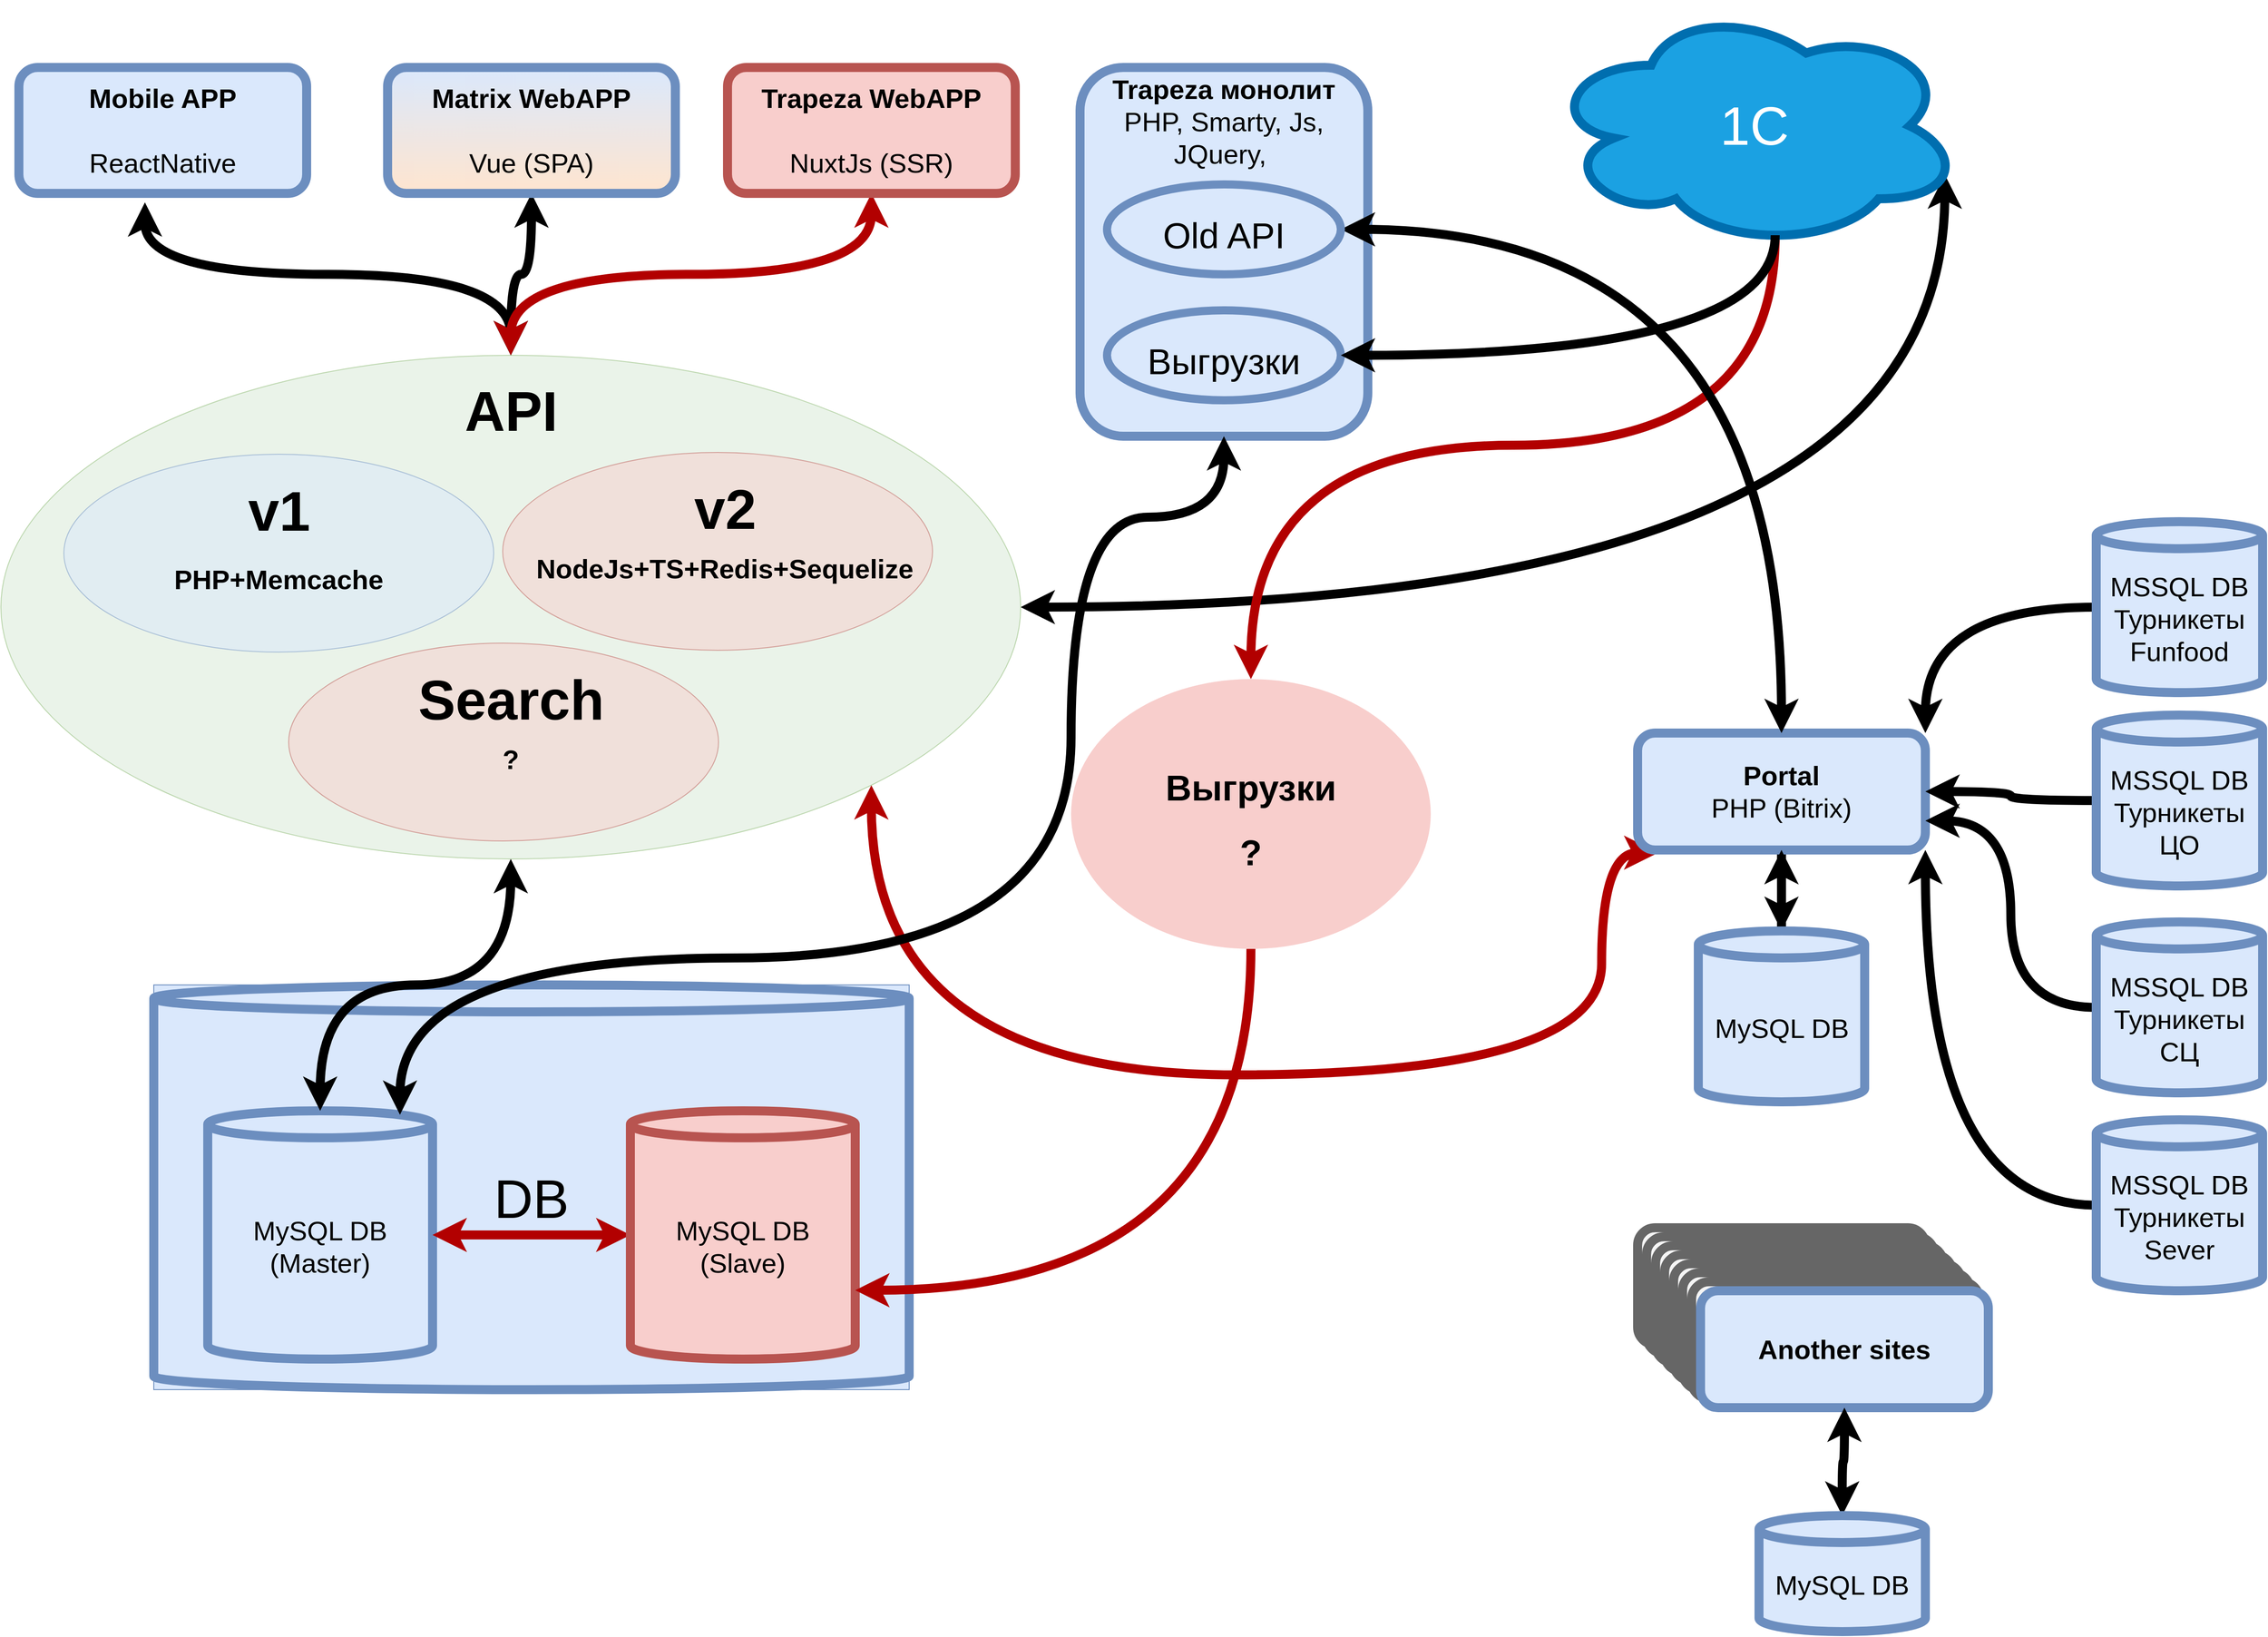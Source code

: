 <mxfile version="20.8.3" type="github">
  <diagram name="Page-1" id="5987fedf-629e-85c4-6858-42fee31821dd">
    <mxGraphModel dx="3000" dy="1640" grid="1" gridSize="10" guides="1" tooltips="1" connect="1" arrows="1" fold="1" page="1" pageScale="1.5" pageWidth="1169" pageHeight="826" background="none" math="0" shadow="0">
      <root>
        <mxCell id="0" style=";html=1;" />
        <mxCell id="1" style=";html=1;" parent="0" />
        <mxCell id="N-NY0FsHpWJ1mGwXRo1y-76" style="edgeStyle=orthogonalEdgeStyle;curved=1;rounded=0;orthogonalLoop=1;jettySize=auto;html=1;exitX=0.5;exitY=0;exitDx=0;exitDy=0;entryX=0.438;entryY=1.071;entryDx=0;entryDy=0;entryPerimeter=0;strokeWidth=10;fontSize=40;startArrow=classic;startFill=1;" edge="1" parent="1" source="N-NY0FsHpWJ1mGwXRo1y-15" target="N-NY0FsHpWJ1mGwXRo1y-22">
          <mxGeometry relative="1" as="geometry" />
        </mxCell>
        <mxCell id="N-NY0FsHpWJ1mGwXRo1y-83" style="edgeStyle=orthogonalEdgeStyle;curved=1;rounded=0;orthogonalLoop=1;jettySize=auto;html=1;exitX=1;exitY=0.5;exitDx=0;exitDy=0;entryX=0.96;entryY=0.7;entryDx=0;entryDy=0;entryPerimeter=0;strokeWidth=10;fontSize=40;startArrow=classic;startFill=1;" edge="1" parent="1" source="N-NY0FsHpWJ1mGwXRo1y-15" target="N-NY0FsHpWJ1mGwXRo1y-28">
          <mxGeometry relative="1" as="geometry" />
        </mxCell>
        <mxCell id="N-NY0FsHpWJ1mGwXRo1y-84" style="edgeStyle=orthogonalEdgeStyle;curved=1;rounded=0;orthogonalLoop=1;jettySize=auto;html=1;exitX=1;exitY=1;exitDx=0;exitDy=0;strokeWidth=10;fontSize=40;startArrow=classic;startFill=1;entryX=0.072;entryY=1.023;entryDx=0;entryDy=0;entryPerimeter=0;fillColor=#e51400;strokeColor=#B20000;" edge="1" parent="1" source="N-NY0FsHpWJ1mGwXRo1y-15" target="N-NY0FsHpWJ1mGwXRo1y-48">
          <mxGeometry relative="1" as="geometry">
            <Array as="points">
              <mxPoint x="1117" y="1230" />
              <mxPoint x="1930" y="1230" />
              <mxPoint x="1930" y="983" />
            </Array>
          </mxGeometry>
        </mxCell>
        <mxCell id="N-NY0FsHpWJ1mGwXRo1y-15" value="" style="ellipse;whiteSpace=wrap;html=1;rounded=0;shadow=0;strokeWidth=1;fillColor=#d5e8d4;fontSize=24;align=right;strokeColor=#82b366;opacity=50;" vertex="1" parent="1">
          <mxGeometry x="150" y="430" width="1134" height="560" as="geometry" />
        </mxCell>
        <mxCell id="2a5a01dd2e413fbf-1" value="" style="ellipse;whiteSpace=wrap;html=1;rounded=0;shadow=0;strokeWidth=1;fillColor=#f8cecc;fontSize=24;align=right;strokeColor=#b85450;opacity=50;" parent="1" vertex="1">
          <mxGeometry x="708" y="538" width="478" height="220" as="geometry" />
        </mxCell>
        <mxCell id="N-NY0FsHpWJ1mGwXRo1y-7" value="&lt;font style=&quot;font-size: 30px;&quot;&gt;&lt;b style=&quot;&quot;&gt;NodeJs+TS+Redis+&lt;/b&gt;&lt;b&gt;Sequelize&lt;/b&gt;&lt;/font&gt;" style="text;html=1;strokeColor=none;fillColor=none;align=center;verticalAlign=middle;whiteSpace=wrap;rounded=0;shadow=0;fontSize=62;" vertex="1" parent="1">
          <mxGeometry x="915.25" y="642" width="80" height="30" as="geometry" />
        </mxCell>
        <mxCell id="N-NY0FsHpWJ1mGwXRo1y-11" value="" style="ellipse;whiteSpace=wrap;html=1;rounded=0;shadow=0;strokeWidth=1;fillColor=#dae8fc;fontSize=24;align=right;strokeColor=#6c8ebf;opacity=50;" vertex="1" parent="1">
          <mxGeometry x="220" y="540" width="478" height="220" as="geometry" />
        </mxCell>
        <mxCell id="N-NY0FsHpWJ1mGwXRo1y-12" value="&lt;span style=&quot;font-size: 62px;&quot;&gt;&lt;b&gt;v1&lt;/b&gt;&lt;br style=&quot;font-size: 62px;&quot;&gt;&lt;/span&gt;" style="text;html=1;strokeColor=none;fillColor=none;align=center;verticalAlign=middle;whiteSpace=wrap;rounded=0;shadow=0;fontSize=62;" vertex="1" parent="1">
          <mxGeometry x="402.75" y="579" width="112.5" height="49" as="geometry" />
        </mxCell>
        <mxCell id="N-NY0FsHpWJ1mGwXRo1y-13" value="&lt;span style=&quot;font-size: 30px;&quot;&gt;&lt;b&gt;PHP+Memcache&lt;/b&gt;&lt;/span&gt;" style="text;html=1;strokeColor=none;fillColor=none;align=center;verticalAlign=middle;whiteSpace=wrap;rounded=0;shadow=0;fontSize=62;" vertex="1" parent="1">
          <mxGeometry x="234" y="648" width="450" height="42" as="geometry" />
        </mxCell>
        <mxCell id="N-NY0FsHpWJ1mGwXRo1y-16" value="&lt;span style=&quot;font-size: 62px;&quot;&gt;&lt;b&gt;API&lt;/b&gt;&lt;/span&gt;&lt;span style=&quot;font-size: 62px;&quot;&gt;&lt;br style=&quot;font-size: 62px;&quot;&gt;&lt;/span&gt;" style="text;html=1;strokeColor=none;fillColor=none;align=center;verticalAlign=middle;whiteSpace=wrap;rounded=0;shadow=0;fontSize=62;" vertex="1" parent="1">
          <mxGeometry x="623.75" y="460" width="186.5" height="66" as="geometry" />
        </mxCell>
        <mxCell id="N-NY0FsHpWJ1mGwXRo1y-17" value="&lt;span style=&quot;font-size: 62px;&quot;&gt;&lt;b&gt;v2&lt;/b&gt;&lt;br style=&quot;font-size: 62px;&quot;&gt;&lt;/span&gt;" style="text;html=1;strokeColor=none;fillColor=none;align=center;verticalAlign=middle;whiteSpace=wrap;rounded=0;shadow=0;fontSize=62;" vertex="1" parent="1">
          <mxGeometry x="911" y="567" width="88.5" height="69" as="geometry" />
        </mxCell>
        <mxCell id="N-NY0FsHpWJ1mGwXRo1y-18" style="edgeStyle=orthogonalEdgeStyle;rounded=0;orthogonalLoop=1;jettySize=auto;html=1;exitX=0.5;exitY=1;exitDx=0;exitDy=0;fontSize=30;" edge="1" parent="1" source="2a5a01dd2e413fbf-1" target="2a5a01dd2e413fbf-1">
          <mxGeometry relative="1" as="geometry" />
        </mxCell>
        <mxCell id="N-NY0FsHpWJ1mGwXRo1y-19" value="" style="ellipse;whiteSpace=wrap;html=1;rounded=0;shadow=0;strokeWidth=1;fillColor=#f8cecc;fontSize=24;align=right;strokeColor=#b85450;opacity=50;" vertex="1" parent="1">
          <mxGeometry x="470" y="750" width="478" height="220" as="geometry" />
        </mxCell>
        <mxCell id="N-NY0FsHpWJ1mGwXRo1y-20" value="&lt;span style=&quot;font-size: 30px;&quot;&gt;&lt;b&gt;?&lt;/b&gt;&lt;/span&gt;" style="text;html=1;strokeColor=none;fillColor=none;align=center;verticalAlign=middle;whiteSpace=wrap;rounded=0;shadow=0;fontSize=62;" vertex="1" parent="1">
          <mxGeometry x="677.25" y="854" width="80" height="30" as="geometry" />
        </mxCell>
        <mxCell id="N-NY0FsHpWJ1mGwXRo1y-21" value="&lt;span style=&quot;font-size: 62px;&quot;&gt;&lt;b&gt;Search&lt;/b&gt;&lt;br style=&quot;font-size: 62px;&quot;&gt;&lt;/span&gt;" style="text;html=1;strokeColor=none;fillColor=none;align=center;verticalAlign=middle;whiteSpace=wrap;rounded=0;shadow=0;fontSize=62;" vertex="1" parent="1">
          <mxGeometry x="673" y="779" width="88.5" height="69" as="geometry" />
        </mxCell>
        <mxCell id="N-NY0FsHpWJ1mGwXRo1y-22" value="&lt;b&gt;Mobile APP&lt;/b&gt;&lt;br&gt;&lt;br&gt;ReactNative" style="rounded=1;whiteSpace=wrap;html=1;fontSize=30;fillColor=#dae8fc;strokeColor=#6c8ebf;strokeWidth=10;" vertex="1" parent="1">
          <mxGeometry x="170" y="110" width="320" height="140" as="geometry" />
        </mxCell>
        <mxCell id="N-NY0FsHpWJ1mGwXRo1y-77" style="edgeStyle=orthogonalEdgeStyle;curved=1;rounded=0;orthogonalLoop=1;jettySize=auto;html=1;strokeWidth=10;fontSize=40;startArrow=classic;startFill=1;" edge="1" parent="1" source="N-NY0FsHpWJ1mGwXRo1y-23" target="N-NY0FsHpWJ1mGwXRo1y-15">
          <mxGeometry relative="1" as="geometry" />
        </mxCell>
        <mxCell id="N-NY0FsHpWJ1mGwXRo1y-23" value="&lt;b&gt;Matrix WebAPP&lt;br&gt;&lt;/b&gt;&lt;br&gt;Vue (SPA)" style="rounded=1;whiteSpace=wrap;html=1;fontSize=30;fillColor=#dae8fc;strokeColor=#6c8ebf;strokeWidth=10;gradientColor=#FFE5CF;" vertex="1" parent="1">
          <mxGeometry x="580" y="110" width="320" height="140" as="geometry" />
        </mxCell>
        <mxCell id="N-NY0FsHpWJ1mGwXRo1y-78" style="edgeStyle=orthogonalEdgeStyle;curved=1;rounded=0;orthogonalLoop=1;jettySize=auto;html=1;strokeWidth=10;fontSize=40;startArrow=classic;startFill=1;fillColor=#e51400;strokeColor=#B20000;" edge="1" parent="1" source="N-NY0FsHpWJ1mGwXRo1y-25" target="N-NY0FsHpWJ1mGwXRo1y-15">
          <mxGeometry relative="1" as="geometry" />
        </mxCell>
        <mxCell id="N-NY0FsHpWJ1mGwXRo1y-25" value="&lt;b&gt;Trapeza WebAPP&lt;br&gt;&lt;/b&gt;&lt;br&gt;NuxtJs (SSR)" style="rounded=1;whiteSpace=wrap;html=1;fontSize=30;fillColor=#f8cecc;strokeColor=#b85450;strokeWidth=10;" vertex="1" parent="1">
          <mxGeometry x="958" y="110" width="320" height="140" as="geometry" />
        </mxCell>
        <mxCell id="N-NY0FsHpWJ1mGwXRo1y-74" style="edgeStyle=orthogonalEdgeStyle;curved=1;rounded=0;orthogonalLoop=1;jettySize=auto;html=1;exitX=0.55;exitY=0.95;exitDx=0;exitDy=0;exitPerimeter=0;entryX=0.5;entryY=0;entryDx=0;entryDy=0;strokeWidth=10;fontSize=40;fillColor=#e51400;strokeColor=#B20000;" edge="1" parent="1" source="N-NY0FsHpWJ1mGwXRo1y-28" target="N-NY0FsHpWJ1mGwXRo1y-72">
          <mxGeometry relative="1" as="geometry">
            <Array as="points">
              <mxPoint x="2123" y="530" />
              <mxPoint x="1540" y="530" />
            </Array>
          </mxGeometry>
        </mxCell>
        <mxCell id="N-NY0FsHpWJ1mGwXRo1y-28" value="&lt;font style=&quot;font-size: 60px;&quot;&gt;1C&lt;/font&gt;" style="ellipse;shape=cloud;whiteSpace=wrap;html=1;strokeWidth=10;fontSize=30;fillColor=#1ba1e2;fontColor=#ffffff;strokeColor=#006EAF;" vertex="1" parent="1">
          <mxGeometry x="1870" y="40" width="460" height="270" as="geometry" />
        </mxCell>
        <mxCell id="N-NY0FsHpWJ1mGwXRo1y-30" value="&lt;b&gt;Trapeza монолит&lt;br&gt;&lt;/b&gt;PHP, Smarty, Js, JQuery,&amp;nbsp;" style="rounded=1;whiteSpace=wrap;html=1;fontSize=30;fillColor=#dae8fc;strokeColor=#6c8ebf;strokeWidth=10;verticalAlign=top;" vertex="1" parent="1">
          <mxGeometry x="1350" y="110" width="320" height="410" as="geometry" />
        </mxCell>
        <mxCell id="N-NY0FsHpWJ1mGwXRo1y-32" style="edgeStyle=orthogonalEdgeStyle;rounded=0;orthogonalLoop=1;jettySize=auto;html=1;exitX=0.5;exitY=1;exitDx=0;exitDy=0;strokeWidth=10;fontSize=60;" edge="1" parent="1" source="N-NY0FsHpWJ1mGwXRo1y-30" target="N-NY0FsHpWJ1mGwXRo1y-30">
          <mxGeometry relative="1" as="geometry" />
        </mxCell>
        <mxCell id="N-NY0FsHpWJ1mGwXRo1y-47" value="" style="group;fillColor=#dae8fc;strokeColor=#6c8ebf;" vertex="1" connectable="0" parent="1">
          <mxGeometry x="320" y="1130" width="840" height="450" as="geometry" />
        </mxCell>
        <mxCell id="N-NY0FsHpWJ1mGwXRo1y-43" value="DB" style="shape=cylinder3;whiteSpace=wrap;html=1;boundedLbl=1;backgroundOutline=1;size=15;strokeWidth=10;fontSize=60;fillColor=#dae8fc;strokeColor=#6c8ebf;" vertex="1" parent="N-NY0FsHpWJ1mGwXRo1y-47">
          <mxGeometry width="840" height="450" as="geometry" />
        </mxCell>
        <mxCell id="N-NY0FsHpWJ1mGwXRo1y-26" value="MySQL DB (Master)" style="shape=cylinder3;whiteSpace=wrap;html=1;boundedLbl=1;backgroundOutline=1;size=15;strokeWidth=10;fontSize=30;fillColor=#dae8fc;strokeColor=#6c8ebf;" vertex="1" parent="N-NY0FsHpWJ1mGwXRo1y-47">
          <mxGeometry x="60" y="140" width="250" height="276" as="geometry" />
        </mxCell>
        <mxCell id="N-NY0FsHpWJ1mGwXRo1y-29" style="edgeStyle=orthogonalEdgeStyle;rounded=0;orthogonalLoop=1;jettySize=auto;html=1;exitX=0;exitY=0.5;exitDx=0;exitDy=0;exitPerimeter=0;entryX=1;entryY=0.5;entryDx=0;entryDy=0;entryPerimeter=0;fontSize=60;strokeWidth=10;fillColor=#e51400;strokeColor=#B20000;startArrow=classic;startFill=1;" edge="1" parent="N-NY0FsHpWJ1mGwXRo1y-47" source="N-NY0FsHpWJ1mGwXRo1y-27" target="N-NY0FsHpWJ1mGwXRo1y-26">
          <mxGeometry relative="1" as="geometry" />
        </mxCell>
        <mxCell id="N-NY0FsHpWJ1mGwXRo1y-27" value="MySQL DB (Slave)" style="shape=cylinder3;whiteSpace=wrap;html=1;boundedLbl=1;backgroundOutline=1;size=15;strokeWidth=10;fontSize=30;fillColor=#f8cecc;strokeColor=#b85450;" vertex="1" parent="N-NY0FsHpWJ1mGwXRo1y-47">
          <mxGeometry x="530" y="140" width="250" height="276" as="geometry" />
        </mxCell>
        <mxCell id="N-NY0FsHpWJ1mGwXRo1y-56" style="edgeStyle=orthogonalEdgeStyle;rounded=0;orthogonalLoop=1;jettySize=auto;html=1;exitX=0.5;exitY=1;exitDx=0;exitDy=0;entryX=0.5;entryY=0;entryDx=0;entryDy=0;entryPerimeter=0;strokeWidth=10;fontSize=60;curved=1;" edge="1" parent="1" source="N-NY0FsHpWJ1mGwXRo1y-48" target="N-NY0FsHpWJ1mGwXRo1y-55">
          <mxGeometry relative="1" as="geometry" />
        </mxCell>
        <mxCell id="N-NY0FsHpWJ1mGwXRo1y-48" value="&lt;b&gt;Portal&lt;br&gt;&lt;/b&gt;PHP (Bitrix)" style="rounded=1;whiteSpace=wrap;html=1;fontSize=30;fillColor=#dae8fc;strokeColor=#6c8ebf;strokeWidth=10;" vertex="1" parent="1">
          <mxGeometry x="1970" y="850" width="320" height="130" as="geometry" />
        </mxCell>
        <mxCell id="N-NY0FsHpWJ1mGwXRo1y-58" style="edgeStyle=orthogonalEdgeStyle;curved=1;rounded=0;orthogonalLoop=1;jettySize=auto;html=1;exitX=0.5;exitY=0;exitDx=0;exitDy=0;exitPerimeter=0;entryX=0.5;entryY=1;entryDx=0;entryDy=0;strokeWidth=10;fontSize=60;" edge="1" parent="1" source="N-NY0FsHpWJ1mGwXRo1y-55" target="N-NY0FsHpWJ1mGwXRo1y-48">
          <mxGeometry relative="1" as="geometry" />
        </mxCell>
        <mxCell id="N-NY0FsHpWJ1mGwXRo1y-55" value="MySQL DB" style="shape=cylinder3;whiteSpace=wrap;html=1;boundedLbl=1;backgroundOutline=1;size=15;strokeWidth=10;fontSize=30;fillColor=#dae8fc;strokeColor=#6c8ebf;" vertex="1" parent="1">
          <mxGeometry x="2037.5" y="1070" width="185" height="190" as="geometry" />
        </mxCell>
        <mxCell id="N-NY0FsHpWJ1mGwXRo1y-59" value="&lt;b&gt;Another sites&lt;/b&gt;" style="rounded=1;whiteSpace=wrap;html=1;fontSize=30;fillColor=#f5f5f5;strokeColor=#666666;strokeWidth=10;fontColor=#333333;" vertex="1" parent="1">
          <mxGeometry x="1970" y="1400" width="320" height="130" as="geometry" />
        </mxCell>
        <mxCell id="N-NY0FsHpWJ1mGwXRo1y-60" value="&lt;b&gt;Another sites&lt;/b&gt;" style="rounded=1;whiteSpace=wrap;html=1;fontSize=30;fillColor=#f5f5f5;strokeColor=#666666;strokeWidth=10;fontColor=#333333;" vertex="1" parent="1">
          <mxGeometry x="1980" y="1410" width="320" height="130" as="geometry" />
        </mxCell>
        <mxCell id="N-NY0FsHpWJ1mGwXRo1y-61" value="&lt;b&gt;Another sites&lt;/b&gt;" style="rounded=1;whiteSpace=wrap;html=1;fontSize=30;fillColor=#f5f5f5;strokeColor=#666666;strokeWidth=10;fontColor=#333333;" vertex="1" parent="1">
          <mxGeometry x="1990" y="1420" width="320" height="130" as="geometry" />
        </mxCell>
        <mxCell id="N-NY0FsHpWJ1mGwXRo1y-62" value="&lt;b&gt;Another sites&lt;/b&gt;" style="rounded=1;whiteSpace=wrap;html=1;fontSize=30;fillColor=#f5f5f5;strokeColor=#666666;strokeWidth=10;fontColor=#333333;" vertex="1" parent="1">
          <mxGeometry x="2000" y="1430" width="320" height="130" as="geometry" />
        </mxCell>
        <mxCell id="N-NY0FsHpWJ1mGwXRo1y-63" value="&lt;b&gt;Another sites&lt;/b&gt;" style="rounded=1;whiteSpace=wrap;html=1;fontSize=30;fillColor=#f5f5f5;strokeColor=#666666;strokeWidth=10;fontColor=#333333;" vertex="1" parent="1">
          <mxGeometry x="2010" y="1440" width="320" height="130" as="geometry" />
        </mxCell>
        <mxCell id="N-NY0FsHpWJ1mGwXRo1y-64" value="&lt;b&gt;Another sites&lt;/b&gt;" style="rounded=1;whiteSpace=wrap;html=1;fontSize=30;fillColor=#f5f5f5;strokeColor=#666666;strokeWidth=10;fontColor=#333333;" vertex="1" parent="1">
          <mxGeometry x="2020" y="1450" width="320" height="130" as="geometry" />
        </mxCell>
        <mxCell id="N-NY0FsHpWJ1mGwXRo1y-65" value="&lt;b&gt;Another sites&lt;/b&gt;" style="rounded=1;whiteSpace=wrap;html=1;fontSize=30;fillColor=#f5f5f5;strokeColor=#666666;strokeWidth=10;fontColor=#333333;" vertex="1" parent="1">
          <mxGeometry x="2030" y="1460" width="320" height="130" as="geometry" />
        </mxCell>
        <mxCell id="N-NY0FsHpWJ1mGwXRo1y-66" value="&lt;b&gt;Another sites&lt;/b&gt;" style="rounded=1;whiteSpace=wrap;html=1;fontSize=30;fillColor=#dae8fc;strokeColor=#6c8ebf;strokeWidth=10;" vertex="1" parent="1">
          <mxGeometry x="2040" y="1470" width="320" height="130" as="geometry" />
        </mxCell>
        <mxCell id="N-NY0FsHpWJ1mGwXRo1y-75" style="edgeStyle=orthogonalEdgeStyle;curved=1;rounded=0;orthogonalLoop=1;jettySize=auto;html=1;exitX=1;exitY=0.5;exitDx=0;exitDy=0;entryX=0.5;entryY=0;entryDx=0;entryDy=0;strokeWidth=10;fontSize=40;startArrow=classic;startFill=1;" edge="1" parent="1" source="N-NY0FsHpWJ1mGwXRo1y-67" target="N-NY0FsHpWJ1mGwXRo1y-48">
          <mxGeometry relative="1" as="geometry" />
        </mxCell>
        <mxCell id="N-NY0FsHpWJ1mGwXRo1y-67" value="&lt;font style=&quot;font-size: 40px;&quot;&gt;Old API&lt;/font&gt;" style="ellipse;whiteSpace=wrap;html=1;strokeWidth=9;fontSize=60;fillColor=#dae8fc;strokeColor=#6c8ebf;" vertex="1" parent="1">
          <mxGeometry x="1380" y="240" width="260" height="100" as="geometry" />
        </mxCell>
        <mxCell id="N-NY0FsHpWJ1mGwXRo1y-70" value="&lt;span style=&quot;font-size: 40px;&quot;&gt;Выгрузки&lt;/span&gt;" style="ellipse;whiteSpace=wrap;html=1;strokeWidth=9;fontSize=60;fillColor=#dae8fc;strokeColor=#6c8ebf;" vertex="1" parent="1">
          <mxGeometry x="1380" y="380" width="260" height="100" as="geometry" />
        </mxCell>
        <mxCell id="N-NY0FsHpWJ1mGwXRo1y-71" style="edgeStyle=orthogonalEdgeStyle;curved=1;rounded=0;orthogonalLoop=1;jettySize=auto;html=1;exitX=0.55;exitY=0.95;exitDx=0;exitDy=0;exitPerimeter=0;entryX=1;entryY=0.5;entryDx=0;entryDy=0;strokeWidth=10;fontSize=40;" edge="1" parent="1" source="N-NY0FsHpWJ1mGwXRo1y-28" target="N-NY0FsHpWJ1mGwXRo1y-70">
          <mxGeometry relative="1" as="geometry">
            <Array as="points">
              <mxPoint x="2123" y="430" />
            </Array>
          </mxGeometry>
        </mxCell>
        <mxCell id="N-NY0FsHpWJ1mGwXRo1y-73" style="edgeStyle=orthogonalEdgeStyle;curved=1;rounded=0;orthogonalLoop=1;jettySize=auto;html=1;exitX=0.5;exitY=1;exitDx=0;exitDy=0;entryX=1;entryY=0;entryDx=0;entryDy=199.5;entryPerimeter=0;strokeWidth=10;fontSize=40;fillColor=#e51400;strokeColor=#B20000;" edge="1" parent="1" source="N-NY0FsHpWJ1mGwXRo1y-72" target="N-NY0FsHpWJ1mGwXRo1y-27">
          <mxGeometry relative="1" as="geometry" />
        </mxCell>
        <mxCell id="N-NY0FsHpWJ1mGwXRo1y-72" value="&lt;span style=&quot;font-size: 40px;&quot;&gt;&lt;b&gt;Выгрузки&lt;br&gt;?&lt;br&gt;&lt;/b&gt;&lt;/span&gt;" style="ellipse;whiteSpace=wrap;html=1;strokeWidth=9;fontSize=60;fillColor=#f8cecc;strokeColor=none;" vertex="1" parent="1">
          <mxGeometry x="1340" y="790" width="400" height="300" as="geometry" />
        </mxCell>
        <mxCell id="N-NY0FsHpWJ1mGwXRo1y-79" style="edgeStyle=orthogonalEdgeStyle;curved=1;rounded=0;orthogonalLoop=1;jettySize=auto;html=1;entryX=0.5;entryY=0;entryDx=0;entryDy=0;entryPerimeter=0;strokeWidth=10;fontSize=40;startArrow=classic;startFill=1;" edge="1" parent="1" source="N-NY0FsHpWJ1mGwXRo1y-15" target="N-NY0FsHpWJ1mGwXRo1y-26">
          <mxGeometry relative="1" as="geometry" />
        </mxCell>
        <mxCell id="N-NY0FsHpWJ1mGwXRo1y-81" style="edgeStyle=orthogonalEdgeStyle;curved=1;rounded=0;orthogonalLoop=1;jettySize=auto;html=1;exitX=0.5;exitY=1;exitDx=0;exitDy=0;entryX=0.855;entryY=0;entryDx=0;entryDy=4.35;entryPerimeter=0;strokeWidth=10;fontSize=40;startArrow=classic;startFill=1;" edge="1" parent="1" source="N-NY0FsHpWJ1mGwXRo1y-30" target="N-NY0FsHpWJ1mGwXRo1y-26">
          <mxGeometry relative="1" as="geometry">
            <Array as="points">
              <mxPoint x="1510" y="610" />
              <mxPoint x="1340" y="610" />
              <mxPoint x="1340" y="1100" />
              <mxPoint x="594" y="1100" />
            </Array>
          </mxGeometry>
        </mxCell>
        <mxCell id="N-NY0FsHpWJ1mGwXRo1y-86" style="edgeStyle=orthogonalEdgeStyle;curved=1;rounded=0;orthogonalLoop=1;jettySize=auto;html=1;entryX=0.5;entryY=1;entryDx=0;entryDy=0;strokeWidth=10;fontSize=40;startArrow=classic;startFill=1;" edge="1" parent="1" source="N-NY0FsHpWJ1mGwXRo1y-85" target="N-NY0FsHpWJ1mGwXRo1y-66">
          <mxGeometry relative="1" as="geometry" />
        </mxCell>
        <mxCell id="N-NY0FsHpWJ1mGwXRo1y-85" value="MySQL DB" style="shape=cylinder3;whiteSpace=wrap;html=1;boundedLbl=1;backgroundOutline=1;size=15;strokeWidth=10;fontSize=30;fillColor=#dae8fc;strokeColor=#6c8ebf;" vertex="1" parent="1">
          <mxGeometry x="2105" y="1720" width="185" height="129" as="geometry" />
        </mxCell>
        <mxCell id="N-NY0FsHpWJ1mGwXRo1y-92" style="edgeStyle=orthogonalEdgeStyle;curved=1;rounded=0;orthogonalLoop=1;jettySize=auto;html=1;entryX=1;entryY=0.5;entryDx=0;entryDy=0;strokeWidth=10;fontSize=40;startArrow=none;startFill=0;" edge="1" parent="1" source="N-NY0FsHpWJ1mGwXRo1y-87" target="N-NY0FsHpWJ1mGwXRo1y-48">
          <mxGeometry relative="1" as="geometry" />
        </mxCell>
        <mxCell id="N-NY0FsHpWJ1mGwXRo1y-87" value="MSSQL DB&lt;br&gt;Турникеты ЦО" style="shape=cylinder3;whiteSpace=wrap;html=1;boundedLbl=1;backgroundOutline=1;size=15;strokeWidth=10;fontSize=30;fillColor=#dae8fc;strokeColor=#6c8ebf;" vertex="1" parent="1">
          <mxGeometry x="2480" y="830" width="185" height="190" as="geometry" />
        </mxCell>
        <mxCell id="N-NY0FsHpWJ1mGwXRo1y-93" style="edgeStyle=orthogonalEdgeStyle;curved=1;rounded=0;orthogonalLoop=1;jettySize=auto;html=1;entryX=1;entryY=0.75;entryDx=0;entryDy=0;strokeWidth=10;fontSize=40;startArrow=none;startFill=0;" edge="1" parent="1" source="N-NY0FsHpWJ1mGwXRo1y-88" target="N-NY0FsHpWJ1mGwXRo1y-48">
          <mxGeometry relative="1" as="geometry" />
        </mxCell>
        <mxCell id="N-NY0FsHpWJ1mGwXRo1y-88" value="MSSQL DB&lt;br&gt;Турникеты СЦ" style="shape=cylinder3;whiteSpace=wrap;html=1;boundedLbl=1;backgroundOutline=1;size=15;strokeWidth=10;fontSize=30;fillColor=#dae8fc;strokeColor=#6c8ebf;" vertex="1" parent="1">
          <mxGeometry x="2480" y="1060" width="185" height="190" as="geometry" />
        </mxCell>
        <mxCell id="N-NY0FsHpWJ1mGwXRo1y-91" style="edgeStyle=orthogonalEdgeStyle;curved=1;rounded=0;orthogonalLoop=1;jettySize=auto;html=1;entryX=1;entryY=0;entryDx=0;entryDy=0;strokeWidth=10;fontSize=40;startArrow=none;startFill=0;" edge="1" parent="1" source="N-NY0FsHpWJ1mGwXRo1y-89" target="N-NY0FsHpWJ1mGwXRo1y-48">
          <mxGeometry relative="1" as="geometry" />
        </mxCell>
        <mxCell id="N-NY0FsHpWJ1mGwXRo1y-89" value="MSSQL DB&lt;br&gt;Турникеты Funfood" style="shape=cylinder3;whiteSpace=wrap;html=1;boundedLbl=1;backgroundOutline=1;size=15;strokeWidth=10;fontSize=30;fillColor=#dae8fc;strokeColor=#6c8ebf;" vertex="1" parent="1">
          <mxGeometry x="2480" y="615" width="185" height="190" as="geometry" />
        </mxCell>
        <mxCell id="N-NY0FsHpWJ1mGwXRo1y-96" style="edgeStyle=orthogonalEdgeStyle;curved=1;rounded=0;orthogonalLoop=1;jettySize=auto;html=1;entryX=1;entryY=1;entryDx=0;entryDy=0;strokeWidth=10;fontSize=40;startArrow=none;startFill=0;" edge="1" parent="1" source="N-NY0FsHpWJ1mGwXRo1y-90" target="N-NY0FsHpWJ1mGwXRo1y-48">
          <mxGeometry relative="1" as="geometry" />
        </mxCell>
        <mxCell id="N-NY0FsHpWJ1mGwXRo1y-90" value="MSSQL DB&lt;br&gt;Турникеты Sever" style="shape=cylinder3;whiteSpace=wrap;html=1;boundedLbl=1;backgroundOutline=1;size=15;strokeWidth=10;fontSize=30;fillColor=#dae8fc;strokeColor=#6c8ebf;" vertex="1" parent="1">
          <mxGeometry x="2480" y="1280" width="185" height="190" as="geometry" />
        </mxCell>
      </root>
    </mxGraphModel>
  </diagram>
</mxfile>

